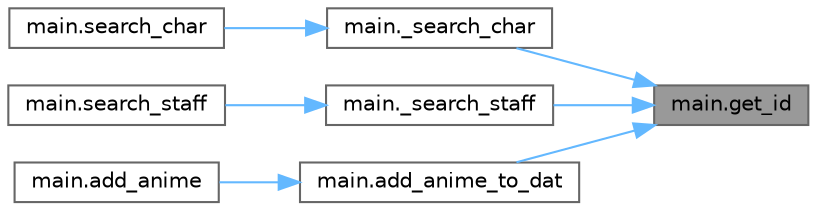 digraph "main.get_id"
{
 // LATEX_PDF_SIZE
  bgcolor="transparent";
  edge [fontname=Helvetica,fontsize=10,labelfontname=Helvetica,labelfontsize=10];
  node [fontname=Helvetica,fontsize=10,shape=box,height=0.2,width=0.4];
  rankdir="RL";
  Node1 [label="main.get_id",height=0.2,width=0.4,color="gray40", fillcolor="grey60", style="filled", fontcolor="black",tooltip=" "];
  Node1 -> Node2 [dir="back",color="steelblue1",style="solid"];
  Node2 [label="main._search_char",height=0.2,width=0.4,color="grey40", fillcolor="white", style="filled",URL="$d2/dc1/namespacemain.html#a2c343230bfba6899606cd5f03a716138",tooltip=" "];
  Node2 -> Node3 [dir="back",color="steelblue1",style="solid"];
  Node3 [label="main.search_char",height=0.2,width=0.4,color="grey40", fillcolor="white", style="filled",URL="$d2/dc1/namespacemain.html#ad79fb4dd37cc67fddcea43955ea72555",tooltip=" "];
  Node1 -> Node4 [dir="back",color="steelblue1",style="solid"];
  Node4 [label="main._search_staff",height=0.2,width=0.4,color="grey40", fillcolor="white", style="filled",URL="$d2/dc1/namespacemain.html#ad2f9bf245f7f5c84d4e3226daf19164d",tooltip=" "];
  Node4 -> Node5 [dir="back",color="steelblue1",style="solid"];
  Node5 [label="main.search_staff",height=0.2,width=0.4,color="grey40", fillcolor="white", style="filled",URL="$d2/dc1/namespacemain.html#ad6569b4c2d5eb80f17ed21b0bb685db0",tooltip=" "];
  Node1 -> Node6 [dir="back",color="steelblue1",style="solid"];
  Node6 [label="main.add_anime_to_dat",height=0.2,width=0.4,color="grey40", fillcolor="white", style="filled",URL="$d2/dc1/namespacemain.html#aebff84e3f39ceb37dd8e508ffdffe172",tooltip=" "];
  Node6 -> Node7 [dir="back",color="steelblue1",style="solid"];
  Node7 [label="main.add_anime",height=0.2,width=0.4,color="grey40", fillcolor="white", style="filled",URL="$d2/dc1/namespacemain.html#afc0df0754192c3af1a4b56c7d0c0f46c",tooltip=" "];
}
